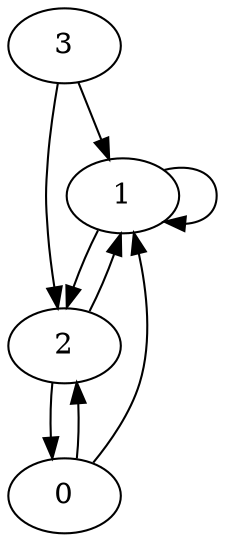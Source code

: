 digraph {
    1;
    0;
    3;
    2;
    1 -> 1;
    3 -> 2;
    2 -> 0;
    1 -> 2;
    3 -> 1;
    0 -> 1;
    2 -> 1;
    0 -> 2;
}